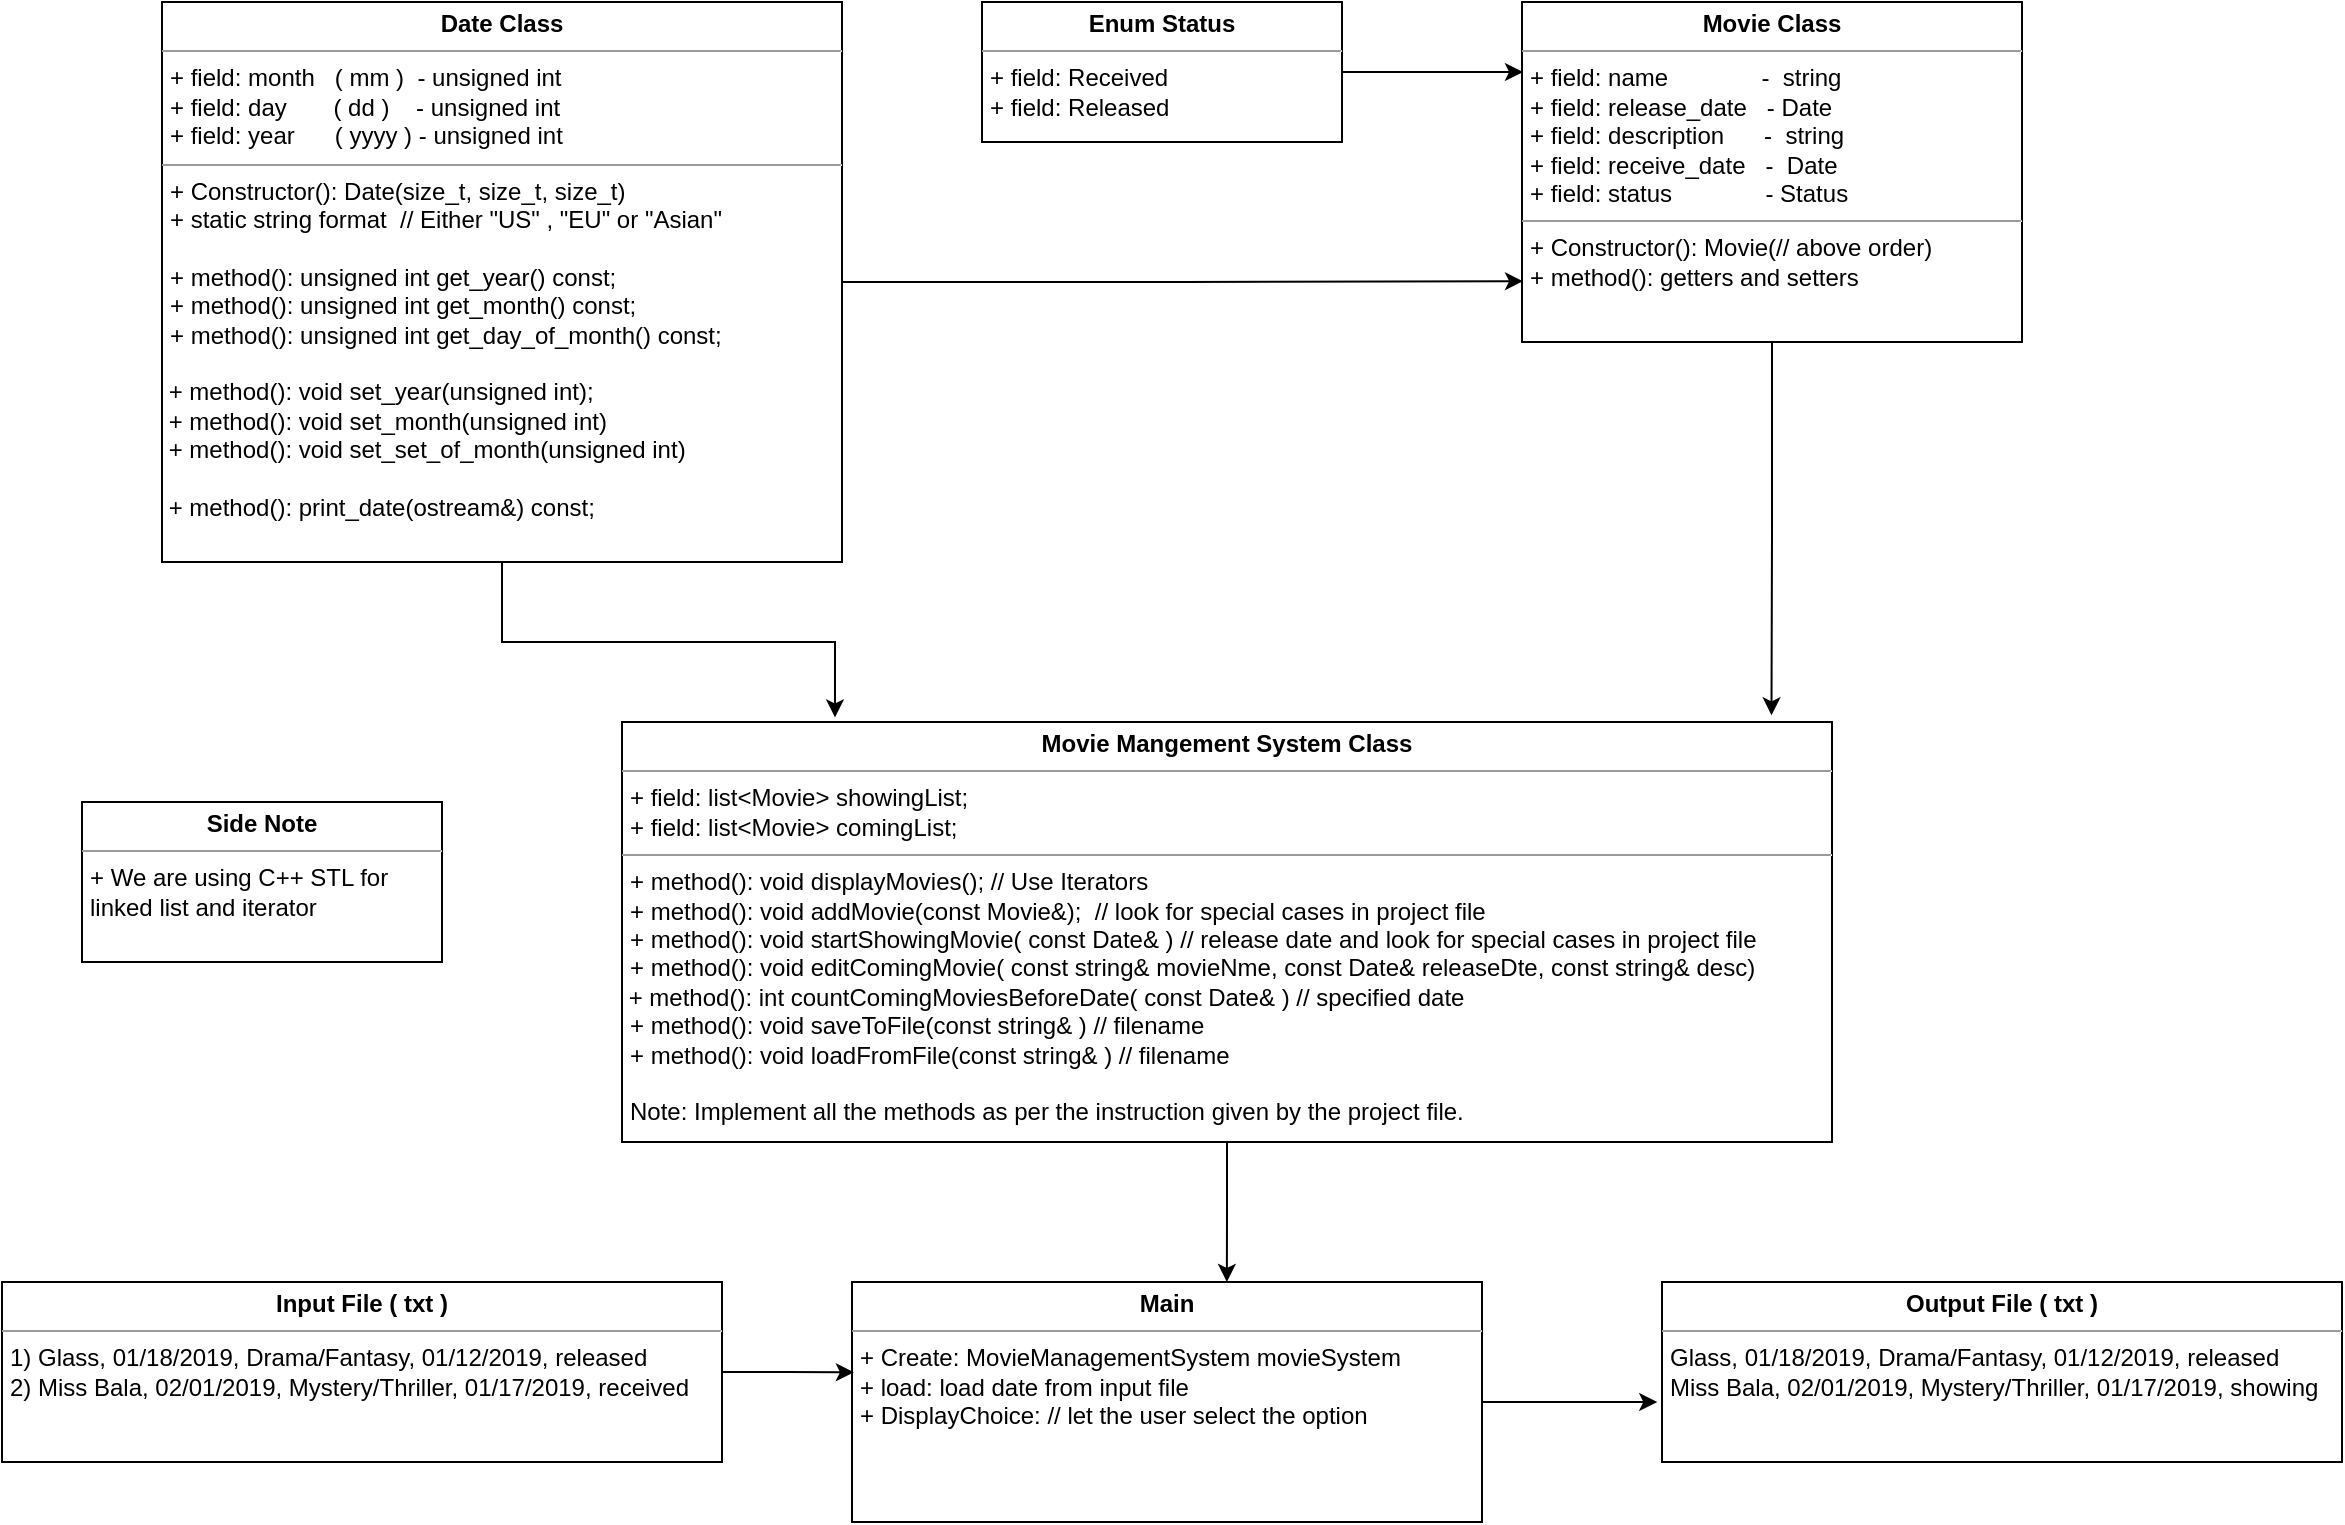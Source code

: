 <mxfile version="23.1.5" type="device">
  <diagram name="Page-1" id="1r0GYtF-rBGh49zQLhtn">
    <mxGraphModel dx="1891" dy="611" grid="1" gridSize="10" guides="1" tooltips="1" connect="1" arrows="1" fold="1" page="1" pageScale="1" pageWidth="850" pageHeight="1100" math="0" shadow="0">
      <root>
        <mxCell id="0" />
        <mxCell id="1" parent="0" />
        <mxCell id="Kk1WDMQA1Z-XeTUwKrqD-1" value="&lt;p style=&quot;margin:0px;margin-top:4px;text-align:center;&quot;&gt;&lt;b&gt;Date Class&lt;/b&gt;&lt;/p&gt;&lt;hr size=&quot;1&quot;&gt;&lt;p style=&quot;margin:0px;margin-left:4px;&quot;&gt;+ field: month&amp;nbsp; &amp;nbsp;( mm )&amp;nbsp; - unsigned int&lt;/p&gt;&lt;p style=&quot;margin:0px;margin-left:4px;&quot;&gt;+ field: day&amp;nbsp; &amp;nbsp; &amp;nbsp; &amp;nbsp;( dd )&amp;nbsp; &amp;nbsp; - unsigned int&lt;br&gt;&lt;/p&gt;&lt;p style=&quot;margin:0px;margin-left:4px;&quot;&gt;+ field: year&amp;nbsp; &amp;nbsp; &amp;nbsp; ( yyyy ) - unsigned int&lt;br&gt;&lt;/p&gt;&lt;hr size=&quot;1&quot;&gt;&lt;p style=&quot;margin:0px;margin-left:4px;&quot;&gt;+ Constructor(): Date(size_t, size_t, size_t)&lt;/p&gt;&lt;p style=&quot;margin:0px;margin-left:4px;&quot;&gt;+ static string format&amp;nbsp; // Either &quot;US&quot; , &quot;EU&quot; or &quot;Asian&quot;&lt;/p&gt;&lt;p style=&quot;margin:0px;margin-left:4px;&quot;&gt;&lt;br&gt;&lt;/p&gt;&lt;p style=&quot;margin:0px;margin-left:4px;&quot;&gt;+ method(): unsigned int get_year() const;&lt;/p&gt;&lt;p style=&quot;margin:0px;margin-left:4px;&quot;&gt;+ method(): unsigned int get_month() const;&lt;br&gt;&lt;/p&gt;&lt;p style=&quot;margin:0px;margin-left:4px;&quot;&gt;+ method(): unsigned int get_day_of_month() const;&lt;br&gt;&lt;/p&gt;&lt;p style=&quot;margin:0px;margin-left:4px;&quot;&gt;&lt;br&gt;&lt;/p&gt;&amp;nbsp;+ method(): void set_year(unsigned int);&lt;br&gt;&amp;nbsp;+ method(): void set_month(unsigned int)&lt;br&gt;&amp;nbsp;+ method(): void set_set_of_month(unsigned int)&lt;br&gt;&lt;br&gt;&amp;nbsp;+ method(): print_date(ostream&amp;amp;) const;&lt;br&gt;&amp;nbsp;&amp;nbsp;" style="verticalAlign=top;align=left;overflow=fill;html=1;whiteSpace=wrap;" parent="1" vertex="1">
          <mxGeometry x="-20" y="80" width="340" height="280" as="geometry" />
        </mxCell>
        <mxCell id="Kk1WDMQA1Z-XeTUwKrqD-2" value="&lt;p style=&quot;margin:0px;margin-top:4px;text-align:center;&quot;&gt;&lt;b&gt;Enum Status&lt;/b&gt;&lt;/p&gt;&lt;hr size=&quot;1&quot;&gt;&lt;p style=&quot;margin:0px;margin-left:4px;&quot;&gt;+ field: Received&lt;/p&gt;&lt;p style=&quot;margin:0px;margin-left:4px;&quot;&gt;+ field: Released&lt;br&gt;&lt;/p&gt;&lt;p style=&quot;margin:0px;margin-left:4px;&quot;&gt;&lt;br&gt;&lt;/p&gt;" style="verticalAlign=top;align=left;overflow=fill;html=1;whiteSpace=wrap;" parent="1" vertex="1">
          <mxGeometry x="390" y="80" width="180" height="70" as="geometry" />
        </mxCell>
        <mxCell id="Kk1WDMQA1Z-XeTUwKrqD-3" value="&lt;p style=&quot;margin:0px;margin-top:4px;text-align:center;&quot;&gt;&lt;b&gt;Movie Class&lt;/b&gt;&lt;/p&gt;&lt;hr size=&quot;1&quot;&gt;&lt;p style=&quot;margin:0px;margin-left:4px;&quot;&gt;+ field: name&amp;nbsp; &amp;nbsp; &amp;nbsp; &amp;nbsp; &amp;nbsp; &amp;nbsp; &amp;nbsp; -&amp;nbsp; string&lt;/p&gt;&lt;p style=&quot;margin:0px;margin-left:4px;&quot;&gt;+ field: release_date&amp;nbsp; &amp;nbsp;- Date&lt;br&gt;&lt;/p&gt;&lt;p style=&quot;margin:0px;margin-left:4px;&quot;&gt;+ field: description&amp;nbsp; &amp;nbsp; &amp;nbsp; -&amp;nbsp; string&lt;br&gt;&lt;/p&gt;&lt;p style=&quot;margin:0px;margin-left:4px;&quot;&gt;+ field: receive_date&amp;nbsp; &amp;nbsp;-&amp;nbsp; Date&lt;br&gt;&lt;/p&gt;&lt;p style=&quot;margin:0px;margin-left:4px;&quot;&gt;+ field: status&amp;nbsp; &amp;nbsp; &amp;nbsp; &amp;nbsp; &amp;nbsp; &amp;nbsp; &amp;nbsp; - Status&lt;br&gt;&lt;/p&gt;&lt;hr size=&quot;1&quot;&gt;&lt;p style=&quot;margin:0px;margin-left:4px;&quot;&gt;+ Constructor(): Movie(// above order)&lt;br&gt;&lt;/p&gt;&lt;p style=&quot;margin:0px;margin-left:4px;&quot;&gt;+ method(): getters and setters&lt;/p&gt;&lt;p style=&quot;margin:0px;margin-left:4px;&quot;&gt;&lt;br&gt;&lt;/p&gt;" style="verticalAlign=top;align=left;overflow=fill;html=1;whiteSpace=wrap;" parent="1" vertex="1">
          <mxGeometry x="660" y="80" width="250" height="170" as="geometry" />
        </mxCell>
        <mxCell id="Kk1WDMQA1Z-XeTUwKrqD-4" value="&lt;p style=&quot;margin:0px;margin-top:4px;text-align:center;&quot;&gt;&lt;b&gt;Movie Mangement System Class&lt;/b&gt;&lt;/p&gt;&lt;hr size=&quot;1&quot;&gt;&lt;p style=&quot;margin:0px;margin-left:4px;&quot;&gt;+ field: list&amp;lt;Movie&amp;gt; showingList;&lt;/p&gt;&lt;p style=&quot;margin:0px;margin-left:4px;&quot;&gt;+ field: list&amp;lt;Movie&amp;gt; comingList;&lt;br&gt;&lt;/p&gt;&lt;hr size=&quot;1&quot;&gt;&lt;p style=&quot;margin:0px;margin-left:4px;&quot;&gt;+ method(): void displayMovies(); // Use Iterators&lt;/p&gt;&lt;p style=&quot;margin:0px;margin-left:4px;&quot;&gt;+ method(): void addMovie(const Movie&amp;amp;);&amp;nbsp; // look for special cases in project file&lt;br&gt;&lt;/p&gt;&lt;p style=&quot;margin:0px;margin-left:4px;&quot;&gt;+ method(): void startShowingMovie( const Date&amp;amp; ) // release date and look for special cases in project file&lt;br&gt;&lt;/p&gt;&lt;p style=&quot;margin:0px;margin-left:4px;&quot;&gt;+ method(): void editComingMovie( const string&amp;amp; movieNme, const Date&amp;amp; releaseDte, const string&amp;amp; desc)&lt;/p&gt;&amp;nbsp;+ method(): int countComingMoviesBeforeDate( const Date&amp;amp; ) // specified date&lt;p style=&quot;margin:0px;margin-left:4px;&quot;&gt;+ method(): void saveToFile(const string&amp;amp; ) // filename&lt;br&gt;&lt;/p&gt;&lt;p style=&quot;margin:0px;margin-left:4px;&quot;&gt;+ method(): void loadFromFile(const string&amp;amp; ) // filename&lt;br&gt;&lt;/p&gt;&lt;p style=&quot;margin:0px;margin-left:4px;&quot;&gt;&lt;br&gt;&lt;/p&gt;&lt;p style=&quot;margin:0px;margin-left:4px;&quot;&gt;Note: Implement all the methods as per the instruction given by the project file.&lt;/p&gt;" style="verticalAlign=top;align=left;overflow=fill;html=1;whiteSpace=wrap;" parent="1" vertex="1">
          <mxGeometry x="210" y="440" width="605" height="210" as="geometry" />
        </mxCell>
        <mxCell id="Kk1WDMQA1Z-XeTUwKrqD-5" value="&lt;p style=&quot;margin:0px;margin-top:4px;text-align:center;&quot;&gt;&lt;b&gt;Main&lt;/b&gt;&lt;/p&gt;&lt;hr size=&quot;1&quot;&gt;&lt;p style=&quot;margin:0px;margin-left:4px;&quot;&gt;+ Create: MovieManagementSystem movieSystem&lt;/p&gt;&lt;p style=&quot;margin:0px;margin-left:4px;&quot;&gt;+ load: load date from input file&amp;nbsp;&lt;/p&gt;&lt;p style=&quot;margin:0px;margin-left:4px;&quot;&gt;+ DisplayChoice: // let the user select the option&lt;/p&gt;" style="verticalAlign=top;align=left;overflow=fill;html=1;whiteSpace=wrap;" parent="1" vertex="1">
          <mxGeometry x="325" y="720" width="315" height="120" as="geometry" />
        </mxCell>
        <mxCell id="z-Peb-usvqDve8Gpon_m-6" value="&lt;p style=&quot;margin:0px;margin-top:4px;text-align:center;&quot;&gt;&lt;b&gt;Input File ( txt )&lt;/b&gt;&lt;/p&gt;&lt;hr size=&quot;1&quot;&gt;&lt;p style=&quot;margin:0px;margin-left:4px;&quot;&gt;1) Glass, 01/18/2019, Drama/Fantasy, 01/12/2019, released&lt;br&gt;2) Miss Bala, 02/01/2019, Mystery/Thriller, 01/17/2019, received&lt;br&gt;&lt;/p&gt;&lt;p style=&quot;margin:0px;margin-left:4px;&quot;&gt;&lt;br&gt;&lt;/p&gt;" style="verticalAlign=top;align=left;overflow=fill;html=1;whiteSpace=wrap;" parent="1" vertex="1">
          <mxGeometry x="-100" y="720" width="360" height="90" as="geometry" />
        </mxCell>
        <mxCell id="z-Peb-usvqDve8Gpon_m-7" value="&lt;p style=&quot;margin:0px;margin-top:4px;text-align:center;&quot;&gt;&lt;b&gt;Output File ( txt )&lt;/b&gt;&lt;/p&gt;&lt;hr size=&quot;1&quot;&gt;&lt;p style=&quot;margin:0px;margin-left:4px;&quot;&gt;Glass, 01/18/2019, Drama/Fantasy, 01/12/2019, released&lt;br&gt;Miss Bala, 02/01/2019, Mystery/Thriller, 01/17/2019, showing&lt;br&gt;&lt;/p&gt;" style="verticalAlign=top;align=left;overflow=fill;html=1;whiteSpace=wrap;" parent="1" vertex="1">
          <mxGeometry x="730" y="720" width="340" height="90" as="geometry" />
        </mxCell>
        <mxCell id="z-Peb-usvqDve8Gpon_m-8" style="edgeStyle=orthogonalEdgeStyle;rounded=0;orthogonalLoop=1;jettySize=auto;html=1;entryX=0.002;entryY=0.206;entryDx=0;entryDy=0;entryPerimeter=0;" parent="1" source="Kk1WDMQA1Z-XeTUwKrqD-2" target="Kk1WDMQA1Z-XeTUwKrqD-3" edge="1">
          <mxGeometry relative="1" as="geometry" />
        </mxCell>
        <mxCell id="z-Peb-usvqDve8Gpon_m-9" style="edgeStyle=orthogonalEdgeStyle;rounded=0;orthogonalLoop=1;jettySize=auto;html=1;entryX=0.002;entryY=0.821;entryDx=0;entryDy=0;entryPerimeter=0;" parent="1" source="Kk1WDMQA1Z-XeTUwKrqD-1" target="Kk1WDMQA1Z-XeTUwKrqD-3" edge="1">
          <mxGeometry relative="1" as="geometry" />
        </mxCell>
        <mxCell id="z-Peb-usvqDve8Gpon_m-11" style="edgeStyle=orthogonalEdgeStyle;rounded=0;orthogonalLoop=1;jettySize=auto;html=1;entryX=0.95;entryY=-0.016;entryDx=0;entryDy=0;entryPerimeter=0;" parent="1" source="Kk1WDMQA1Z-XeTUwKrqD-3" target="Kk1WDMQA1Z-XeTUwKrqD-4" edge="1">
          <mxGeometry relative="1" as="geometry" />
        </mxCell>
        <mxCell id="z-Peb-usvqDve8Gpon_m-13" style="edgeStyle=orthogonalEdgeStyle;rounded=0;orthogonalLoop=1;jettySize=auto;html=1;entryX=0.176;entryY=-0.011;entryDx=0;entryDy=0;entryPerimeter=0;" parent="1" source="Kk1WDMQA1Z-XeTUwKrqD-1" target="Kk1WDMQA1Z-XeTUwKrqD-4" edge="1">
          <mxGeometry relative="1" as="geometry" />
        </mxCell>
        <mxCell id="z-Peb-usvqDve8Gpon_m-15" style="edgeStyle=orthogonalEdgeStyle;rounded=0;orthogonalLoop=1;jettySize=auto;html=1;entryX=0.003;entryY=0.376;entryDx=0;entryDy=0;entryPerimeter=0;" parent="1" source="z-Peb-usvqDve8Gpon_m-6" target="Kk1WDMQA1Z-XeTUwKrqD-5" edge="1">
          <mxGeometry relative="1" as="geometry" />
        </mxCell>
        <mxCell id="z-Peb-usvqDve8Gpon_m-19" style="edgeStyle=orthogonalEdgeStyle;rounded=0;orthogonalLoop=1;jettySize=auto;html=1;entryX=-0.007;entryY=0.667;entryDx=0;entryDy=0;entryPerimeter=0;" parent="1" source="Kk1WDMQA1Z-XeTUwKrqD-5" target="z-Peb-usvqDve8Gpon_m-7" edge="1">
          <mxGeometry relative="1" as="geometry" />
        </mxCell>
        <mxCell id="z-Peb-usvqDve8Gpon_m-21" style="edgeStyle=orthogonalEdgeStyle;rounded=0;orthogonalLoop=1;jettySize=auto;html=1;entryX=0.595;entryY=0;entryDx=0;entryDy=0;entryPerimeter=0;" parent="1" source="Kk1WDMQA1Z-XeTUwKrqD-4" target="Kk1WDMQA1Z-XeTUwKrqD-5" edge="1">
          <mxGeometry relative="1" as="geometry" />
        </mxCell>
        <mxCell id="z-Peb-usvqDve8Gpon_m-23" value="&lt;p style=&quot;margin:0px;margin-top:4px;text-align:center;&quot;&gt;&lt;b&gt;Side Note&lt;/b&gt;&lt;/p&gt;&lt;hr size=&quot;1&quot;&gt;&lt;p style=&quot;margin:0px;margin-left:4px;&quot;&gt;+ We are using C++ STL for&amp;nbsp;&lt;/p&gt;&lt;p style=&quot;margin:0px;margin-left:4px;&quot;&gt;linked list and iterator&lt;/p&gt;&lt;p style=&quot;margin:0px;margin-left:4px;&quot;&gt;&lt;br&gt;&lt;/p&gt;" style="verticalAlign=top;align=left;overflow=fill;html=1;whiteSpace=wrap;" parent="1" vertex="1">
          <mxGeometry x="-60" y="480" width="180" height="80" as="geometry" />
        </mxCell>
      </root>
    </mxGraphModel>
  </diagram>
</mxfile>
